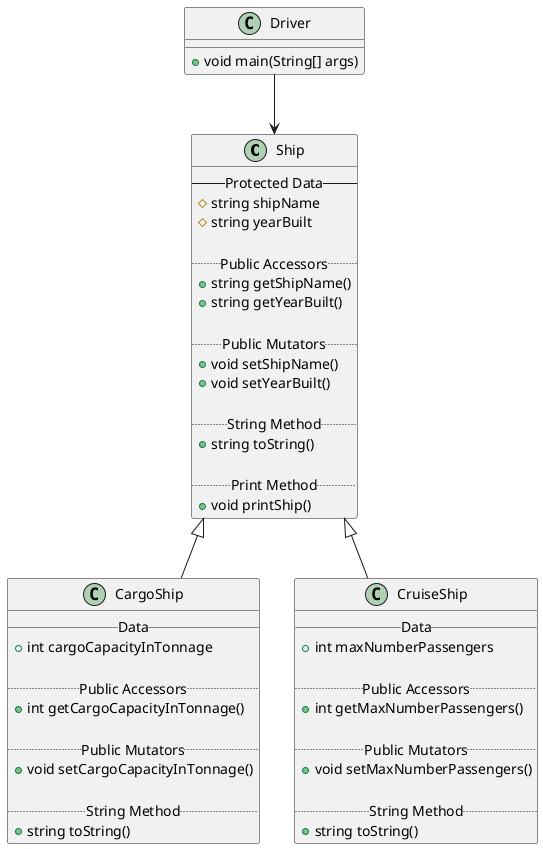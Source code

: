 @startuml
'https://plantuml.com/class-diagram

class Ship {
    --Protected Data--
    # string shipName
    # string yearBuilt

    ..Public Accessors..
    + string getShipName()
    + string getYearBuilt()

    ..Public Mutators..
    + void setShipName()
    + void setYearBuilt()

    ..String Method..
    + string toString()

    ..Print Method..
    + void printShip()
}

class CargoShip extends Ship {
    __ Data __
    + int cargoCapacityInTonnage

    ..Public Accessors..
    + int getCargoCapacityInTonnage()

    ..Public Mutators..
    + void setCargoCapacityInTonnage()

    ..String Method..
    + string toString()
}

class CruiseShip extends Ship {
    __ Data __
    + int maxNumberPassengers

    ..Public Accessors..
    + int getMaxNumberPassengers()

    ..Public Mutators..
    + void setMaxNumberPassengers()

    ..String Method..
    + string toString()
}

class Driver {
    + void main(String[] args)
}

Driver --> Ship

@enduml
